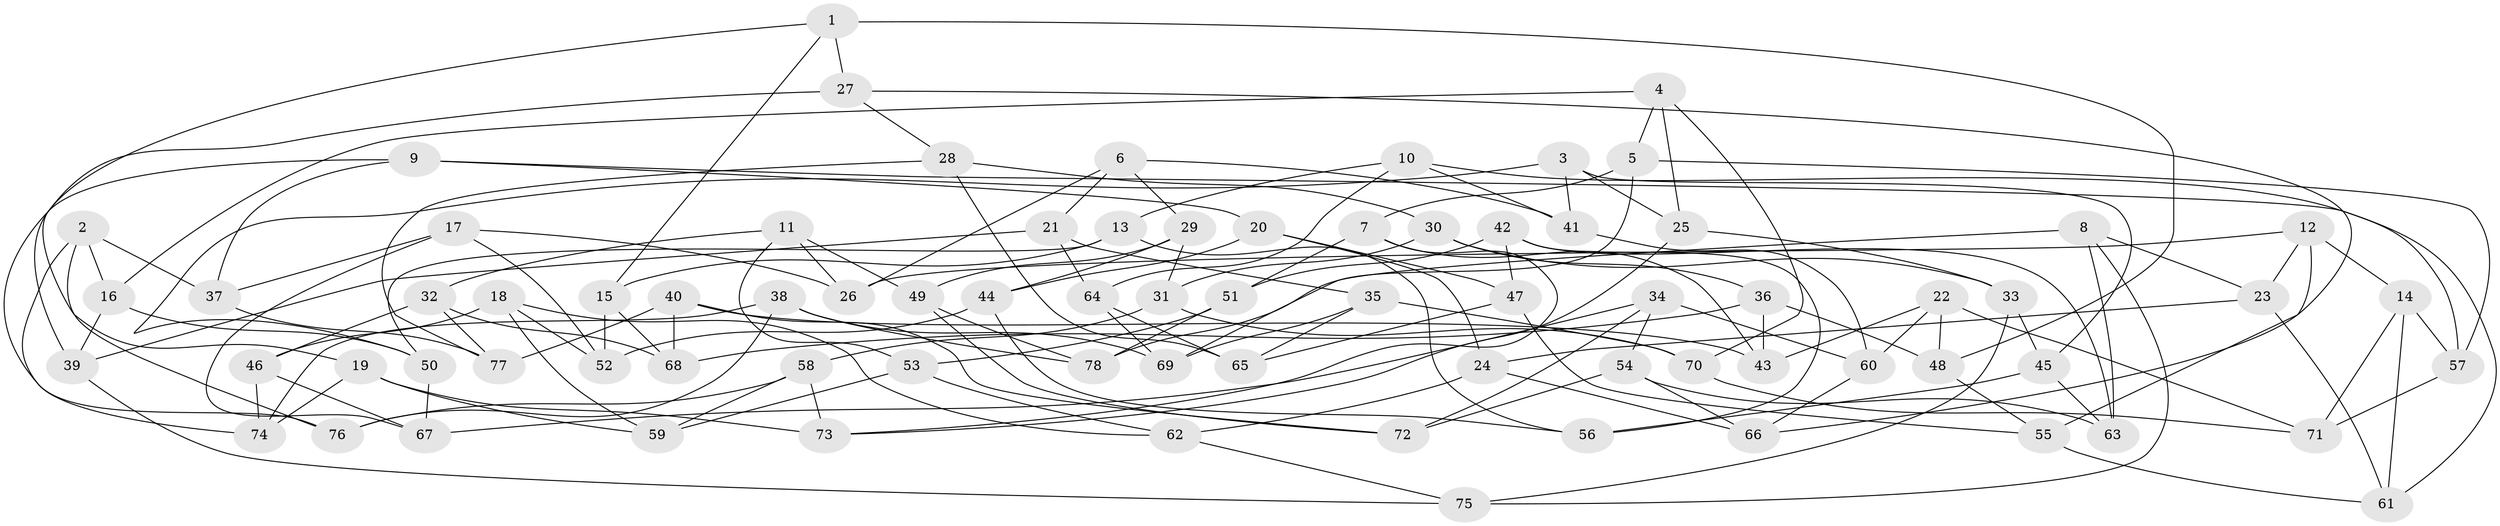 // coarse degree distribution, {4: 0.717391304347826, 12: 0.021739130434782608, 7: 0.021739130434782608, 5: 0.043478260869565216, 3: 0.06521739130434782, 9: 0.06521739130434782, 8: 0.021739130434782608, 11: 0.021739130434782608, 6: 0.021739130434782608}
// Generated by graph-tools (version 1.1) at 2025/01/03/04/25 22:01:58]
// undirected, 78 vertices, 156 edges
graph export_dot {
graph [start="1"]
  node [color=gray90,style=filled];
  1;
  2;
  3;
  4;
  5;
  6;
  7;
  8;
  9;
  10;
  11;
  12;
  13;
  14;
  15;
  16;
  17;
  18;
  19;
  20;
  21;
  22;
  23;
  24;
  25;
  26;
  27;
  28;
  29;
  30;
  31;
  32;
  33;
  34;
  35;
  36;
  37;
  38;
  39;
  40;
  41;
  42;
  43;
  44;
  45;
  46;
  47;
  48;
  49;
  50;
  51;
  52;
  53;
  54;
  55;
  56;
  57;
  58;
  59;
  60;
  61;
  62;
  63;
  64;
  65;
  66;
  67;
  68;
  69;
  70;
  71;
  72;
  73;
  74;
  75;
  76;
  77;
  78;
  1 -- 15;
  1 -- 48;
  1 -- 19;
  1 -- 27;
  2 -- 37;
  2 -- 16;
  2 -- 74;
  2 -- 76;
  3 -- 25;
  3 -- 50;
  3 -- 41;
  3 -- 45;
  4 -- 70;
  4 -- 25;
  4 -- 16;
  4 -- 5;
  5 -- 7;
  5 -- 69;
  5 -- 57;
  6 -- 26;
  6 -- 21;
  6 -- 41;
  6 -- 29;
  7 -- 51;
  7 -- 43;
  7 -- 73;
  8 -- 75;
  8 -- 23;
  8 -- 63;
  8 -- 78;
  9 -- 61;
  9 -- 76;
  9 -- 37;
  9 -- 20;
  10 -- 57;
  10 -- 41;
  10 -- 64;
  10 -- 13;
  11 -- 53;
  11 -- 26;
  11 -- 49;
  11 -- 32;
  12 -- 55;
  12 -- 26;
  12 -- 23;
  12 -- 14;
  13 -- 15;
  13 -- 50;
  13 -- 56;
  14 -- 71;
  14 -- 61;
  14 -- 57;
  15 -- 52;
  15 -- 68;
  16 -- 50;
  16 -- 39;
  17 -- 37;
  17 -- 52;
  17 -- 67;
  17 -- 26;
  18 -- 52;
  18 -- 62;
  18 -- 59;
  18 -- 46;
  19 -- 74;
  19 -- 73;
  19 -- 59;
  20 -- 24;
  20 -- 47;
  20 -- 44;
  21 -- 35;
  21 -- 64;
  21 -- 39;
  22 -- 48;
  22 -- 60;
  22 -- 71;
  22 -- 43;
  23 -- 61;
  23 -- 24;
  24 -- 66;
  24 -- 62;
  25 -- 33;
  25 -- 73;
  27 -- 66;
  27 -- 39;
  27 -- 28;
  28 -- 30;
  28 -- 65;
  28 -- 77;
  29 -- 44;
  29 -- 31;
  29 -- 49;
  30 -- 31;
  30 -- 33;
  30 -- 36;
  31 -- 70;
  31 -- 58;
  32 -- 46;
  32 -- 68;
  32 -- 77;
  33 -- 75;
  33 -- 45;
  34 -- 72;
  34 -- 60;
  34 -- 67;
  34 -- 54;
  35 -- 69;
  35 -- 65;
  35 -- 70;
  36 -- 43;
  36 -- 48;
  36 -- 68;
  37 -- 77;
  38 -- 69;
  38 -- 76;
  38 -- 74;
  38 -- 78;
  39 -- 75;
  40 -- 68;
  40 -- 43;
  40 -- 77;
  40 -- 72;
  41 -- 60;
  42 -- 51;
  42 -- 47;
  42 -- 63;
  42 -- 56;
  44 -- 52;
  44 -- 56;
  45 -- 56;
  45 -- 63;
  46 -- 67;
  46 -- 74;
  47 -- 55;
  47 -- 65;
  48 -- 55;
  49 -- 78;
  49 -- 72;
  50 -- 67;
  51 -- 78;
  51 -- 53;
  53 -- 62;
  53 -- 59;
  54 -- 63;
  54 -- 72;
  54 -- 66;
  55 -- 61;
  57 -- 71;
  58 -- 73;
  58 -- 76;
  58 -- 59;
  60 -- 66;
  62 -- 75;
  64 -- 65;
  64 -- 69;
  70 -- 71;
}
